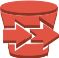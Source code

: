 <?xml version="1.0" encoding="UTF-8"?>
<dia:diagram xmlns:dia="http://www.lysator.liu.se/~alla/dia/">
  <dia:layer name="Fondo" visible="true" active="true">
    <dia:group>
      <dia:group>
        <dia:group>
          <dia:group>
            <dia:object type="Standard - BezierLine" version="0" id="O0">
              <dia:attribute name="obj_pos">
                <dia:point val="3.851,1.368"/>
              </dia:attribute>
              <dia:attribute name="obj_bb">
                <dia:rectangle val="2.85,1.345;4.85,1.674"/>
              </dia:attribute>
              <dia:attribute name="bez_points">
                <dia:point val="3.851,1.368"/>
                <dia:point val="3.851,1.498"/>
                <dia:point val="3.851,1.368"/>
                <dia:point val="3.851,1.498"/>
                <dia:point val="3.851,1.502"/>
                <dia:point val="3.851,1.506"/>
                <dia:point val="3.85,1.509"/>
                <dia:point val="3.85,1.379"/>
                <dia:point val="3.85,1.509"/>
                <dia:point val="3.85,1.379"/>
                <dia:point val="3.851,1.375"/>
                <dia:point val="3.851,1.371"/>
                <dia:point val="3.851,1.368"/>
              </dia:attribute>
              <dia:attribute name="corner_types">
                <dia:enum val="0"/>
                <dia:enum val="0"/>
                <dia:enum val="0"/>
                <dia:enum val="0"/>
                <dia:enum val="0"/>
              </dia:attribute>
              <dia:attribute name="line_color">
                <dia:color val="#8c3323"/>
              </dia:attribute>
              <dia:attribute name="line_width">
                <dia:real val="0"/>
              </dia:attribute>
            </dia:object>
            <dia:object type="Standard - BezierLine" version="0" id="O1">
              <dia:attribute name="obj_pos">
                <dia:point val="3.85,1.379"/>
              </dia:attribute>
              <dia:attribute name="obj_bb">
                <dia:rectangle val="3.847,1.379;3.85,1.522"/>
              </dia:attribute>
              <dia:attribute name="bez_points">
                <dia:point val="3.85,1.379"/>
                <dia:point val="3.85,1.509"/>
                <dia:point val="3.85,1.379"/>
                <dia:point val="3.85,1.509"/>
                <dia:point val="3.849,1.513"/>
                <dia:point val="3.848,1.517"/>
                <dia:point val="3.847,1.522"/>
                <dia:point val="3.847,1.391"/>
                <dia:point val="3.847,1.522"/>
                <dia:point val="3.847,1.391"/>
                <dia:point val="3.848,1.387"/>
                <dia:point val="3.849,1.383"/>
                <dia:point val="3.85,1.379"/>
              </dia:attribute>
              <dia:attribute name="corner_types">
                <dia:enum val="0"/>
                <dia:enum val="0"/>
                <dia:enum val="0"/>
                <dia:enum val="0"/>
                <dia:enum val="0"/>
              </dia:attribute>
              <dia:attribute name="line_color">
                <dia:color val="#8c3323"/>
              </dia:attribute>
              <dia:attribute name="line_width">
                <dia:real val="0"/>
              </dia:attribute>
            </dia:object>
            <dia:object type="Standard - BezierLine" version="0" id="O2">
              <dia:attribute name="obj_pos">
                <dia:point val="3.847,1.391"/>
              </dia:attribute>
              <dia:attribute name="obj_bb">
                <dia:rectangle val="3.837,1.391;3.847,1.539"/>
              </dia:attribute>
              <dia:attribute name="bez_points">
                <dia:point val="3.847,1.391"/>
                <dia:point val="3.847,1.522"/>
                <dia:point val="3.847,1.391"/>
                <dia:point val="3.847,1.522"/>
                <dia:point val="3.844,1.528"/>
                <dia:point val="3.841,1.533"/>
                <dia:point val="3.837,1.539"/>
                <dia:point val="3.837,1.409"/>
                <dia:point val="3.837,1.539"/>
                <dia:point val="3.837,1.409"/>
                <dia:point val="3.841,1.403"/>
                <dia:point val="3.844,1.397"/>
                <dia:point val="3.847,1.391"/>
              </dia:attribute>
              <dia:attribute name="corner_types">
                <dia:enum val="0"/>
                <dia:enum val="0"/>
                <dia:enum val="0"/>
                <dia:enum val="0"/>
                <dia:enum val="0"/>
              </dia:attribute>
              <dia:attribute name="line_color">
                <dia:color val="#8c3323"/>
              </dia:attribute>
              <dia:attribute name="line_width">
                <dia:real val="0"/>
              </dia:attribute>
            </dia:object>
            <dia:object type="Standard - BezierLine" version="0" id="O3">
              <dia:attribute name="obj_pos">
                <dia:point val="3.837,1.409"/>
              </dia:attribute>
              <dia:attribute name="obj_bb">
                <dia:rectangle val="0.056,1.368;3.837,1.788"/>
              </dia:attribute>
              <dia:attribute name="bez_points">
                <dia:point val="3.837,1.409"/>
                <dia:point val="3.837,1.539"/>
                <dia:point val="3.837,1.409"/>
                <dia:point val="3.837,1.539"/>
                <dia:point val="3.741,1.68"/>
                <dia:point val="3.159,1.788"/>
                <dia:point val="2.454,1.788"/>
                <dia:point val="1.682,1.788"/>
                <dia:point val="1.056,1.659"/>
                <dia:point val="1.056,1.498"/>
                <dia:point val="1.056,1.368"/>
                <dia:point val="1.056,1.498"/>
                <dia:point val="1.056,1.368"/>
                <dia:point val="1.056,1.528"/>
                <dia:point val="1.682,1.657"/>
                <dia:point val="2.454,1.657"/>
                <dia:point val="3.159,1.657"/>
                <dia:point val="3.741,1.549"/>
                <dia:point val="3.837,1.409"/>
              </dia:attribute>
              <dia:attribute name="corner_types">
                <dia:enum val="0"/>
                <dia:enum val="0"/>
                <dia:enum val="0"/>
                <dia:enum val="0"/>
                <dia:enum val="0"/>
                <dia:enum val="0"/>
                <dia:enum val="0"/>
              </dia:attribute>
              <dia:attribute name="line_color">
                <dia:color val="#8c3323"/>
              </dia:attribute>
              <dia:attribute name="line_width">
                <dia:real val="0"/>
              </dia:attribute>
            </dia:object>
          </dia:group>
          <dia:object type="Standard - Beziergon" version="0" id="O4">
            <dia:attribute name="obj_pos">
              <dia:point val="3.851,1.368"/>
            </dia:attribute>
            <dia:attribute name="obj_bb">
              <dia:rectangle val="0.056,1.368;4.851,1.788"/>
            </dia:attribute>
            <dia:attribute name="bez_points">
              <dia:point val="3.851,1.368"/>
              <dia:point val="3.851,1.498"/>
              <dia:point val="3.851,1.368"/>
              <dia:point val="3.851,1.498"/>
              <dia:point val="3.851,1.659"/>
              <dia:point val="3.226,1.788"/>
              <dia:point val="2.454,1.788"/>
              <dia:point val="1.682,1.788"/>
              <dia:point val="1.056,1.659"/>
              <dia:point val="1.056,1.498"/>
              <dia:point val="1.056,1.368"/>
              <dia:point val="1.056,1.498"/>
              <dia:point val="1.056,1.368"/>
              <dia:point val="1.056,1.528"/>
              <dia:point val="1.682,1.657"/>
              <dia:point val="2.454,1.657"/>
              <dia:point val="3.226,1.657"/>
              <dia:point val="3.851,1.528"/>
            </dia:attribute>
            <dia:attribute name="corner_types">
              <dia:enum val="-1525258600"/>
              <dia:enum val="0"/>
              <dia:enum val="0"/>
              <dia:enum val="0"/>
              <dia:enum val="0"/>
              <dia:enum val="0"/>
              <dia:enum val="0"/>
            </dia:attribute>
            <dia:attribute name="line_color">
              <dia:color val="#8c3323"/>
            </dia:attribute>
            <dia:attribute name="line_width">
              <dia:real val="0"/>
            </dia:attribute>
            <dia:attribute name="inner_color">
              <dia:color val="#8c3323"/>
            </dia:attribute>
            <dia:attribute name="show_background">
              <dia:boolean val="true"/>
            </dia:attribute>
          </dia:object>
          <dia:group>
            <dia:object type="Standard - Beziergon" version="0" id="O5">
              <dia:attribute name="obj_pos">
                <dia:point val="2.454,1.078"/>
              </dia:attribute>
              <dia:attribute name="obj_bb">
                <dia:rectangle val="1.056,1.078;3.851,1.657"/>
              </dia:attribute>
              <dia:attribute name="bez_points">
                <dia:point val="2.454,1.078"/>
                <dia:point val="3.226,1.078"/>
                <dia:point val="3.851,1.207"/>
                <dia:point val="3.851,1.368"/>
                <dia:point val="3.851,1.528"/>
                <dia:point val="3.226,1.657"/>
                <dia:point val="2.454,1.657"/>
                <dia:point val="1.682,1.657"/>
                <dia:point val="1.056,1.528"/>
                <dia:point val="1.056,1.368"/>
                <dia:point val="1.056,1.207"/>
                <dia:point val="1.682,1.078"/>
              </dia:attribute>
              <dia:attribute name="corner_types">
                <dia:enum val="-1525258616"/>
                <dia:enum val="0"/>
                <dia:enum val="0"/>
                <dia:enum val="0"/>
                <dia:enum val="0"/>
              </dia:attribute>
              <dia:attribute name="line_color">
                <dia:color val="#e15343"/>
              </dia:attribute>
              <dia:attribute name="line_width">
                <dia:real val="0"/>
              </dia:attribute>
              <dia:attribute name="inner_color">
                <dia:color val="#e15343"/>
              </dia:attribute>
              <dia:attribute name="show_background">
                <dia:boolean val="true"/>
              </dia:attribute>
            </dia:object>
          </dia:group>
          <dia:group>
            <dia:object type="Standard - Polygon" version="0" id="O6">
              <dia:attribute name="obj_pos">
                <dia:point val="2.985,2.266"/>
              </dia:attribute>
              <dia:attribute name="obj_bb">
                <dia:rectangle val="2.222,2.258;2.985,2.397"/>
              </dia:attribute>
              <dia:attribute name="poly_points">
                <dia:point val="2.985,2.266"/>
                <dia:point val="2.985,2.397"/>
                <dia:point val="2.231,2.397"/>
                <dia:point val="2.222,2.258"/>
              </dia:attribute>
              <dia:attribute name="line_color">
                <dia:color val="#8c3323"/>
              </dia:attribute>
              <dia:attribute name="line_width">
                <dia:real val="0"/>
              </dia:attribute>
              <dia:attribute name="inner_color">
                <dia:color val="#8c3323"/>
              </dia:attribute>
              <dia:attribute name="show_background">
                <dia:boolean val="true"/>
              </dia:attribute>
            </dia:object>
          </dia:group>
          <dia:group>
            <dia:object type="Standard - Polygon" version="0" id="O7">
              <dia:attribute name="obj_pos">
                <dia:point val="2.277,2.265"/>
              </dia:attribute>
              <dia:attribute name="obj_bb">
                <dia:rectangle val="1.696,1.897;2.277,2.397"/>
              </dia:attribute>
              <dia:attribute name="poly_points">
                <dia:point val="2.277,2.265"/>
                <dia:point val="2.231,2.397"/>
                <dia:point val="1.719,2.05"/>
                <dia:point val="1.696,1.897"/>
              </dia:attribute>
              <dia:attribute name="line_color">
                <dia:color val="#8c3323"/>
              </dia:attribute>
              <dia:attribute name="line_width">
                <dia:real val="0"/>
              </dia:attribute>
              <dia:attribute name="inner_color">
                <dia:color val="#8c3323"/>
              </dia:attribute>
              <dia:attribute name="show_background">
                <dia:boolean val="true"/>
              </dia:attribute>
            </dia:object>
          </dia:group>
          <dia:group>
            <dia:object type="Standard - Polygon" version="0" id="O8">
              <dia:attribute name="obj_pos">
                <dia:point val="1.279,2.275"/>
              </dia:attribute>
              <dia:attribute name="obj_bb">
                <dia:rectangle val="1.064,1.591;1.279,2.417"/>
              </dia:attribute>
              <dia:attribute name="poly_points">
                <dia:point val="1.279,2.275"/>
                <dia:point val="1.249,2.417"/>
                <dia:point val="1.064,1.721"/>
                <dia:point val="1.064,1.591"/>
              </dia:attribute>
              <dia:attribute name="line_color">
                <dia:color val="#8c3323"/>
              </dia:attribute>
              <dia:attribute name="line_width">
                <dia:real val="0"/>
              </dia:attribute>
              <dia:attribute name="inner_color">
                <dia:color val="#8c3323"/>
              </dia:attribute>
              <dia:attribute name="show_background">
                <dia:boolean val="true"/>
              </dia:attribute>
            </dia:object>
          </dia:group>
          <dia:group>
            <dia:object type="Standard - Box" version="0" id="O9">
              <dia:attribute name="obj_pos">
                <dia:point val="1.249,2.287"/>
              </dia:attribute>
              <dia:attribute name="obj_bb">
                <dia:rectangle val="1.249,2.287;1.719,2.417"/>
              </dia:attribute>
              <dia:attribute name="elem_corner">
                <dia:point val="1.249,2.287"/>
              </dia:attribute>
              <dia:attribute name="elem_width">
                <dia:real val="0.469"/>
              </dia:attribute>
              <dia:attribute name="elem_height">
                <dia:real val="0.131"/>
              </dia:attribute>
              <dia:attribute name="border_width">
                <dia:real val="0"/>
              </dia:attribute>
              <dia:attribute name="border_color">
                <dia:color val="#8c3323"/>
              </dia:attribute>
              <dia:attribute name="inner_color">
                <dia:color val="#8c3323"/>
              </dia:attribute>
              <dia:attribute name="show_background">
                <dia:boolean val="true"/>
              </dia:attribute>
            </dia:object>
          </dia:group>
          <dia:group>
            <dia:object type="Standard - Polygon" version="0" id="O10">
              <dia:attribute name="obj_pos">
                <dia:point val="3.843,1.591"/>
              </dia:attribute>
              <dia:attribute name="obj_bb">
                <dia:rectangle val="3.626,1.591;3.843,2.474"/>
              </dia:attribute>
              <dia:attribute name="poly_points">
                <dia:point val="3.843,1.591"/>
                <dia:point val="3.843,1.721"/>
                <dia:point val="3.643,2.474"/>
                <dia:point val="3.626,2.325"/>
              </dia:attribute>
              <dia:attribute name="line_color">
                <dia:color val="#8c3323"/>
              </dia:attribute>
              <dia:attribute name="line_width">
                <dia:real val="0"/>
              </dia:attribute>
              <dia:attribute name="inner_color">
                <dia:color val="#8c3323"/>
              </dia:attribute>
              <dia:attribute name="show_background">
                <dia:boolean val="true"/>
              </dia:attribute>
            </dia:object>
          </dia:group>
          <dia:group>
            <dia:object type="Standard - Beziergon" version="0" id="O11">
              <dia:attribute name="obj_pos">
                <dia:point val="3.843,1.591"/>
              </dia:attribute>
              <dia:attribute name="obj_bb">
                <dia:rectangle val="1.064,1.591;3.843,2.343"/>
              </dia:attribute>
              <dia:attribute name="bez_points">
                <dia:point val="3.843,1.591"/>
                <dia:point val="3.643,2.343"/>
                <dia:point val="3.843,1.591"/>
                <dia:point val="3.643,2.343"/>
                <dia:point val="2.985,1.898"/>
                <dia:point val="3.643,2.343"/>
                <dia:point val="2.985,1.898"/>
                <dia:point val="2.985,2.266"/>
                <dia:point val="2.985,1.898"/>
                <dia:point val="2.985,2.266"/>
                <dia:point val="2.231,2.266"/>
                <dia:point val="2.985,2.266"/>
                <dia:point val="2.231,2.266"/>
                <dia:point val="1.719,1.919"/>
                <dia:point val="2.231,2.266"/>
                <dia:point val="1.719,1.919"/>
                <dia:point val="1.719,2.287"/>
                <dia:point val="1.719,1.919"/>
                <dia:point val="1.719,2.287"/>
                <dia:point val="1.249,2.287"/>
                <dia:point val="1.719,2.287"/>
                <dia:point val="1.249,2.287"/>
                <dia:point val="1.064,1.591"/>
                <dia:point val="1.249,2.287"/>
                <dia:point val="1.064,1.591"/>
                <dia:point val="1.14,1.736"/>
                <dia:point val="1.733,1.849"/>
                <dia:point val="2.454,1.849"/>
                <dia:point val="3.174,1.849"/>
                <dia:point val="3.767,1.736"/>
              </dia:attribute>
              <dia:attribute name="corner_types">
                <dia:enum val="-1525258584"/>
                <dia:enum val="0"/>
                <dia:enum val="0"/>
                <dia:enum val="0"/>
                <dia:enum val="0"/>
                <dia:enum val="0"/>
                <dia:enum val="0"/>
                <dia:enum val="0"/>
                <dia:enum val="0"/>
                <dia:enum val="0"/>
                <dia:enum val="0"/>
              </dia:attribute>
              <dia:attribute name="line_color">
                <dia:color val="#e15343"/>
              </dia:attribute>
              <dia:attribute name="line_width">
                <dia:real val="0"/>
              </dia:attribute>
              <dia:attribute name="inner_color">
                <dia:color val="#e15343"/>
              </dia:attribute>
              <dia:attribute name="show_background">
                <dia:boolean val="true"/>
              </dia:attribute>
            </dia:object>
          </dia:group>
          <dia:group>
            <dia:object type="Standard - Polygon" version="0" id="O12">
              <dia:attribute name="obj_pos">
                <dia:point val="3.643,2.343"/>
              </dia:attribute>
              <dia:attribute name="obj_bb">
                <dia:rectangle val="2.985,1.898;3.643,2.474"/>
              </dia:attribute>
              <dia:attribute name="poly_points">
                <dia:point val="3.643,2.343"/>
                <dia:point val="3.643,2.474"/>
                <dia:point val="2.985,2.029"/>
                <dia:point val="2.985,1.898"/>
              </dia:attribute>
              <dia:attribute name="line_color">
                <dia:color val="#8c3323"/>
              </dia:attribute>
              <dia:attribute name="line_width">
                <dia:real val="0"/>
              </dia:attribute>
              <dia:attribute name="inner_color">
                <dia:color val="#8c3323"/>
              </dia:attribute>
              <dia:attribute name="show_background">
                <dia:boolean val="true"/>
              </dia:attribute>
            </dia:object>
          </dia:group>
          <dia:group>
            <dia:object type="Standard - Polygon" version="0" id="O13">
              <dia:attribute name="obj_pos">
                <dia:point val="2.907,2.781"/>
              </dia:attribute>
              <dia:attribute name="obj_bb">
                <dia:rectangle val="2.533,2.506;2.907,2.911"/>
              </dia:attribute>
              <dia:attribute name="poly_points">
                <dia:point val="2.907,2.781"/>
                <dia:point val="2.907,2.911"/>
                <dia:point val="2.533,2.636"/>
                <dia:point val="2.533,2.506"/>
              </dia:attribute>
              <dia:attribute name="line_color">
                <dia:color val="#8c3323"/>
              </dia:attribute>
              <dia:attribute name="line_width">
                <dia:real val="0"/>
              </dia:attribute>
              <dia:attribute name="inner_color">
                <dia:color val="#8c3323"/>
              </dia:attribute>
              <dia:attribute name="show_background">
                <dia:boolean val="true"/>
              </dia:attribute>
            </dia:object>
          </dia:group>
          <dia:group>
            <dia:object type="Standard - Polygon" version="0" id="O14">
              <dia:attribute name="obj_pos">
                <dia:point val="3.192,3.007"/>
              </dia:attribute>
              <dia:attribute name="obj_bb">
                <dia:rectangle val="2.571,3.004;3.192,3.138"/>
              </dia:attribute>
              <dia:attribute name="poly_points">
                <dia:point val="3.192,3.007"/>
                <dia:point val="3.192,3.138"/>
                <dia:point val="2.571,3.135"/>
                <dia:point val="2.571,3.004"/>
              </dia:attribute>
              <dia:attribute name="line_color">
                <dia:color val="#8c3323"/>
              </dia:attribute>
              <dia:attribute name="line_width">
                <dia:real val="0"/>
              </dia:attribute>
              <dia:attribute name="inner_color">
                <dia:color val="#8c3323"/>
              </dia:attribute>
              <dia:attribute name="show_background">
                <dia:boolean val="true"/>
              </dia:attribute>
            </dia:object>
          </dia:group>
          <dia:group>
            <dia:object type="Standard - Polygon" version="0" id="O15">
              <dia:attribute name="obj_pos">
                <dia:point val="2.568,2.784"/>
              </dia:attribute>
              <dia:attribute name="obj_bb">
                <dia:rectangle val="2.243,2.784;2.568,3.145"/>
              </dia:attribute>
              <dia:attribute name="poly_points">
                <dia:point val="2.568,2.784"/>
                <dia:point val="2.568,2.915"/>
                <dia:point val="2.243,3.145"/>
                <dia:point val="2.243,3.014"/>
              </dia:attribute>
              <dia:attribute name="line_color">
                <dia:color val="#8c3323"/>
              </dia:attribute>
              <dia:attribute name="line_width">
                <dia:real val="0"/>
              </dia:attribute>
              <dia:attribute name="inner_color">
                <dia:color val="#8c3323"/>
              </dia:attribute>
              <dia:attribute name="show_background">
                <dia:boolean val="true"/>
              </dia:attribute>
            </dia:object>
          </dia:group>
          <dia:group>
            <dia:object type="Standard - Box" version="0" id="O16">
              <dia:attribute name="obj_pos">
                <dia:point val="1.185,3.028"/>
              </dia:attribute>
              <dia:attribute name="obj_bb">
                <dia:rectangle val="1.185,3.028;1.839,3.159"/>
              </dia:attribute>
              <dia:attribute name="elem_corner">
                <dia:point val="1.185,3.028"/>
              </dia:attribute>
              <dia:attribute name="elem_width">
                <dia:real val="0.654"/>
              </dia:attribute>
              <dia:attribute name="elem_height">
                <dia:real val="0.131"/>
              </dia:attribute>
              <dia:attribute name="border_width">
                <dia:real val="0"/>
              </dia:attribute>
              <dia:attribute name="border_color">
                <dia:color val="#8c3323"/>
              </dia:attribute>
              <dia:attribute name="inner_color">
                <dia:color val="#8c3323"/>
              </dia:attribute>
              <dia:attribute name="show_background">
                <dia:boolean val="true"/>
              </dia:attribute>
            </dia:object>
          </dia:group>
          <dia:group>
            <dia:object type="Standard - Polygon" version="0" id="O17">
              <dia:attribute name="obj_pos">
                <dia:point val="3.944,2.761"/>
              </dia:attribute>
              <dia:attribute name="obj_bb">
                <dia:rectangle val="3.192,2.761;3.944,3.395"/>
              </dia:attribute>
              <dia:attribute name="poly_points">
                <dia:point val="3.944,2.761"/>
                <dia:point val="3.944,2.892"/>
                <dia:point val="3.192,3.395"/>
                <dia:point val="3.192,3.264"/>
              </dia:attribute>
              <dia:attribute name="line_color">
                <dia:color val="#8c3323"/>
              </dia:attribute>
              <dia:attribute name="line_width">
                <dia:real val="0"/>
              </dia:attribute>
              <dia:attribute name="inner_color">
                <dia:color val="#8c3323"/>
              </dia:attribute>
              <dia:attribute name="show_background">
                <dia:boolean val="true"/>
              </dia:attribute>
            </dia:object>
          </dia:group>
          <dia:group>
            <dia:object type="Standard - Polygon" version="0" id="O18">
              <dia:attribute name="obj_pos">
                <dia:point val="3.192,2.252"/>
              </dia:attribute>
              <dia:attribute name="obj_bb">
                <dia:rectangle val="2.533,2.252;3.944,3.264"/>
              </dia:attribute>
              <dia:attribute name="poly_points">
                <dia:point val="3.192,2.252"/>
                <dia:point val="3.944,2.761"/>
                <dia:point val="3.192,3.264"/>
                <dia:point val="3.192,3.007"/>
                <dia:point val="2.571,3.004"/>
                <dia:point val="2.907,2.781"/>
                <dia:point val="2.533,2.506"/>
                <dia:point val="3.192,2.508"/>
              </dia:attribute>
              <dia:attribute name="line_color">
                <dia:color val="#e15343"/>
              </dia:attribute>
              <dia:attribute name="line_width">
                <dia:real val="0"/>
              </dia:attribute>
              <dia:attribute name="inner_color">
                <dia:color val="#e15343"/>
              </dia:attribute>
              <dia:attribute name="show_background">
                <dia:boolean val="true"/>
              </dia:attribute>
            </dia:object>
          </dia:group>
          <dia:group>
            <dia:object type="Standard - Polygon" version="0" id="O19">
              <dia:attribute name="obj_pos">
                <dia:point val="1.839,2.273"/>
              </dia:attribute>
              <dia:attribute name="obj_bb">
                <dia:rectangle val="1.185,2.273;2.568,3.285"/>
              </dia:attribute>
              <dia:attribute name="poly_points">
                <dia:point val="1.839,2.273"/>
                <dia:point val="2.167,2.495"/>
                <dia:point val="2.568,2.784"/>
                <dia:point val="2.25,3.01"/>
                <dia:point val="1.839,3.285"/>
                <dia:point val="1.839,3.028"/>
                <dia:point val="1.185,3.028"/>
                <dia:point val="1.185,2.529"/>
                <dia:point val="1.839,2.529"/>
              </dia:attribute>
              <dia:attribute name="line_color">
                <dia:color val="#e15343"/>
              </dia:attribute>
              <dia:attribute name="line_width">
                <dia:real val="0"/>
              </dia:attribute>
              <dia:attribute name="inner_color">
                <dia:color val="#e15343"/>
              </dia:attribute>
              <dia:attribute name="show_background">
                <dia:boolean val="true"/>
              </dia:attribute>
            </dia:object>
          </dia:group>
          <dia:group>
            <dia:object type="Standard - Polygon" version="0" id="O20">
              <dia:attribute name="obj_pos">
                <dia:point val="2.25,3.01"/>
              </dia:attribute>
              <dia:attribute name="obj_bb">
                <dia:rectangle val="1.839,3.01;2.25,3.416"/>
              </dia:attribute>
              <dia:attribute name="poly_points">
                <dia:point val="2.25,3.01"/>
                <dia:point val="2.25,3.141"/>
                <dia:point val="1.839,3.416"/>
                <dia:point val="1.839,3.285"/>
              </dia:attribute>
              <dia:attribute name="line_color">
                <dia:color val="#8c3323"/>
              </dia:attribute>
              <dia:attribute name="line_width">
                <dia:real val="0"/>
              </dia:attribute>
              <dia:attribute name="inner_color">
                <dia:color val="#8c3323"/>
              </dia:attribute>
              <dia:attribute name="show_background">
                <dia:boolean val="true"/>
              </dia:attribute>
            </dia:object>
          </dia:group>
          <dia:group>
            <dia:object type="Standard - Polygon" version="0" id="O21">
              <dia:attribute name="obj_pos">
                <dia:point val="3.428,3.395"/>
              </dia:attribute>
              <dia:attribute name="obj_bb">
                <dia:rectangle val="3.374,3.395;3.428,3.718"/>
              </dia:attribute>
              <dia:attribute name="poly_points">
                <dia:point val="3.428,3.395"/>
                <dia:point val="3.428,3.526"/>
                <dia:point val="3.382,3.718"/>
                <dia:point val="3.374,3.604"/>
              </dia:attribute>
              <dia:attribute name="line_color">
                <dia:color val="#8c3323"/>
              </dia:attribute>
              <dia:attribute name="line_width">
                <dia:real val="0"/>
              </dia:attribute>
              <dia:attribute name="inner_color">
                <dia:color val="#8c3323"/>
              </dia:attribute>
              <dia:attribute name="show_background">
                <dia:boolean val="true"/>
              </dia:attribute>
            </dia:object>
          </dia:group>
          <dia:group>
            <dia:object type="Standard - Polygon" version="0" id="O22">
              <dia:attribute name="obj_pos">
                <dia:point val="1.552,3.609"/>
              </dia:attribute>
              <dia:attribute name="obj_bb">
                <dia:rectangle val="1.435,3.27;1.552,3.729"/>
              </dia:attribute>
              <dia:attribute name="poly_points">
                <dia:point val="1.552,3.609"/>
                <dia:point val="1.522,3.729"/>
                <dia:point val="1.435,3.401"/>
                <dia:point val="1.435,3.27"/>
              </dia:attribute>
              <dia:attribute name="line_color">
                <dia:color val="#8c3323"/>
              </dia:attribute>
              <dia:attribute name="line_width">
                <dia:real val="0"/>
              </dia:attribute>
              <dia:attribute name="inner_color">
                <dia:color val="#8c3323"/>
              </dia:attribute>
              <dia:attribute name="show_background">
                <dia:boolean val="true"/>
              </dia:attribute>
            </dia:object>
          </dia:group>
          <dia:group>
            <dia:object type="Standard - BezierLine" version="0" id="O23">
              <dia:attribute name="obj_pos">
                <dia:point val="3.382,3.587"/>
              </dia:attribute>
              <dia:attribute name="obj_bb">
                <dia:rectangle val="3.381,3.587;3.382,3.723"/>
              </dia:attribute>
              <dia:attribute name="bez_points">
                <dia:point val="3.382,3.587"/>
                <dia:point val="3.382,3.718"/>
                <dia:point val="3.382,3.587"/>
                <dia:point val="3.382,3.718"/>
                <dia:point val="3.382,3.719"/>
                <dia:point val="3.382,3.721"/>
                <dia:point val="3.381,3.723"/>
                <dia:point val="3.381,3.593"/>
                <dia:point val="3.381,3.723"/>
                <dia:point val="3.381,3.593"/>
                <dia:point val="3.382,3.591"/>
                <dia:point val="3.382,3.589"/>
                <dia:point val="3.382,3.587"/>
              </dia:attribute>
              <dia:attribute name="corner_types">
                <dia:enum val="0"/>
                <dia:enum val="0"/>
                <dia:enum val="0"/>
                <dia:enum val="0"/>
                <dia:enum val="0"/>
              </dia:attribute>
              <dia:attribute name="line_color">
                <dia:color val="#8c3323"/>
              </dia:attribute>
              <dia:attribute name="line_width">
                <dia:real val="0"/>
              </dia:attribute>
            </dia:object>
            <dia:object type="Standard - BezierLine" version="0" id="O24">
              <dia:attribute name="obj_pos">
                <dia:point val="3.381,3.593"/>
              </dia:attribute>
              <dia:attribute name="obj_bb">
                <dia:rectangle val="3.38,3.593;3.381,3.73"/>
              </dia:attribute>
              <dia:attribute name="bez_points">
                <dia:point val="3.381,3.593"/>
                <dia:point val="3.381,3.723"/>
                <dia:point val="3.381,3.593"/>
                <dia:point val="3.381,3.723"/>
                <dia:point val="3.381,3.726"/>
                <dia:point val="3.38,3.728"/>
                <dia:point val="3.38,3.73"/>
                <dia:point val="3.38,3.599"/>
                <dia:point val="3.38,3.73"/>
                <dia:point val="3.38,3.599"/>
                <dia:point val="3.38,3.597"/>
                <dia:point val="3.381,3.595"/>
                <dia:point val="3.381,3.593"/>
              </dia:attribute>
              <dia:attribute name="corner_types">
                <dia:enum val="0"/>
                <dia:enum val="0"/>
                <dia:enum val="0"/>
                <dia:enum val="0"/>
                <dia:enum val="0"/>
              </dia:attribute>
              <dia:attribute name="line_color">
                <dia:color val="#8c3323"/>
              </dia:attribute>
              <dia:attribute name="line_width">
                <dia:real val="0"/>
              </dia:attribute>
            </dia:object>
            <dia:object type="Standard - BezierLine" version="0" id="O25">
              <dia:attribute name="obj_pos">
                <dia:point val="3.38,3.599"/>
              </dia:attribute>
              <dia:attribute name="obj_bb">
                <dia:rectangle val="3.374,3.599;3.38,3.74"/>
              </dia:attribute>
              <dia:attribute name="bez_points">
                <dia:point val="3.38,3.599"/>
                <dia:point val="3.38,3.73"/>
                <dia:point val="3.38,3.599"/>
                <dia:point val="3.38,3.73"/>
                <dia:point val="3.378,3.733"/>
                <dia:point val="3.376,3.737"/>
                <dia:point val="3.374,3.74"/>
                <dia:point val="3.374,3.609"/>
                <dia:point val="3.374,3.74"/>
                <dia:point val="3.374,3.609"/>
                <dia:point val="3.376,3.606"/>
                <dia:point val="3.378,3.603"/>
                <dia:point val="3.38,3.599"/>
              </dia:attribute>
              <dia:attribute name="corner_types">
                <dia:enum val="0"/>
                <dia:enum val="0"/>
                <dia:enum val="0"/>
                <dia:enum val="0"/>
                <dia:enum val="0"/>
              </dia:attribute>
              <dia:attribute name="line_color">
                <dia:color val="#8c3323"/>
              </dia:attribute>
              <dia:attribute name="line_width">
                <dia:real val="0"/>
              </dia:attribute>
            </dia:object>
            <dia:object type="Standard - BezierLine" version="0" id="O26">
              <dia:attribute name="obj_pos">
                <dia:point val="3.374,3.609"/>
              </dia:attribute>
              <dia:attribute name="obj_bb">
                <dia:rectangle val="0.515,3.508;3.374,3.922"/>
              </dia:attribute>
              <dia:attribute name="bez_points">
                <dia:point val="3.374,3.609"/>
                <dia:point val="3.374,3.74"/>
                <dia:point val="3.374,3.609"/>
                <dia:point val="3.374,3.74"/>
                <dia:point val="3.304,3.839"/>
                <dia:point val="2.933,3.922"/>
                <dia:point val="2.454,3.922"/>
                <dia:point val="1.939,3.922"/>
                <dia:point val="1.522,3.836"/>
                <dia:point val="1.522,3.729"/>
                <dia:point val="1.515,3.546"/>
                <dia:point val="1.522,3.729"/>
                <dia:point val="1.515,3.546"/>
                <dia:point val="1.515,3.654"/>
                <dia:point val="1.939,3.791"/>
                <dia:point val="2.454,3.791"/>
                <dia:point val="2.933,3.791"/>
                <dia:point val="3.304,3.708"/>
                <dia:point val="3.374,3.609"/>
              </dia:attribute>
              <dia:attribute name="corner_types">
                <dia:enum val="0"/>
                <dia:enum val="0"/>
                <dia:enum val="0"/>
                <dia:enum val="0"/>
                <dia:enum val="0"/>
                <dia:enum val="0"/>
                <dia:enum val="0"/>
              </dia:attribute>
              <dia:attribute name="line_color">
                <dia:color val="#8c3323"/>
              </dia:attribute>
              <dia:attribute name="line_width">
                <dia:real val="0"/>
              </dia:attribute>
            </dia:object>
          </dia:group>
          <dia:object type="Standard - Beziergon" version="0" id="O27">
            <dia:attribute name="obj_pos">
              <dia:point val="3.382,3.587"/>
            </dia:attribute>
            <dia:attribute name="obj_bb">
              <dia:rectangle val="0.522,3.587;4.382,3.922"/>
            </dia:attribute>
            <dia:attribute name="bez_points">
              <dia:point val="3.382,3.587"/>
              <dia:point val="3.382,3.718"/>
              <dia:point val="3.382,3.587"/>
              <dia:point val="3.382,3.718"/>
              <dia:point val="3.382,3.824"/>
              <dia:point val="2.969,3.922"/>
              <dia:point val="2.454,3.922"/>
              <dia:point val="1.939,3.922"/>
              <dia:point val="1.522,3.836"/>
              <dia:point val="1.522,3.729"/>
              <dia:point val="1.522,3.598"/>
              <dia:point val="1.522,3.729"/>
              <dia:point val="1.522,3.598"/>
              <dia:point val="1.522,3.705"/>
              <dia:point val="1.939,3.791"/>
              <dia:point val="2.454,3.791"/>
              <dia:point val="2.969,3.791"/>
              <dia:point val="3.382,3.693"/>
            </dia:attribute>
            <dia:attribute name="corner_types">
              <dia:enum val="-1525258632"/>
              <dia:enum val="0"/>
              <dia:enum val="0"/>
              <dia:enum val="0"/>
              <dia:enum val="0"/>
              <dia:enum val="0"/>
              <dia:enum val="0"/>
            </dia:attribute>
            <dia:attribute name="line_color">
              <dia:color val="#8c3323"/>
            </dia:attribute>
            <dia:attribute name="line_width">
              <dia:real val="0"/>
            </dia:attribute>
            <dia:attribute name="inner_color">
              <dia:color val="#8c3323"/>
            </dia:attribute>
            <dia:attribute name="show_background">
              <dia:boolean val="true"/>
            </dia:attribute>
          </dia:object>
          <dia:group>
            <dia:object type="Standard - Beziergon" version="0" id="O28">
              <dia:attribute name="obj_pos">
                <dia:point val="3.129,3.226"/>
              </dia:attribute>
              <dia:attribute name="obj_bb">
                <dia:rectangle val="1.435,3.226;3.428,3.791"/>
              </dia:attribute>
              <dia:attribute name="bez_points">
                <dia:point val="3.129,3.226"/>
                <dia:point val="3.129,3.593"/>
                <dia:point val="3.129,3.226"/>
                <dia:point val="3.129,3.593"/>
                <dia:point val="3.428,3.395"/>
                <dia:point val="3.129,3.593"/>
                <dia:point val="3.428,3.395"/>
                <dia:point val="3.382,3.587"/>
                <dia:point val="3.428,3.395"/>
                <dia:point val="3.382,3.587"/>
                <dia:point val="3.382,3.693"/>
                <dia:point val="2.969,3.791"/>
                <dia:point val="2.454,3.791"/>
                <dia:point val="1.939,3.791"/>
                <dia:point val="1.522,3.705"/>
                <dia:point val="1.522,3.598"/>
                <dia:point val="1.435,3.27"/>
                <dia:point val="1.522,3.598"/>
                <dia:point val="1.435,3.27"/>
                <dia:point val="1.719,3.27"/>
                <dia:point val="1.435,3.27"/>
                <dia:point val="1.719,3.27"/>
                <dia:point val="1.719,3.638"/>
                <dia:point val="1.719,3.27"/>
                <dia:point val="1.719,3.638"/>
                <dia:point val="2.297,3.25"/>
                <dia:point val="1.719,3.638"/>
                <dia:point val="2.297,3.25"/>
                <dia:point val="3.129,3.226"/>
                <dia:point val="2.297,3.25"/>
              </dia:attribute>
              <dia:attribute name="corner_types">
                <dia:enum val="-1525258584"/>
                <dia:enum val="0"/>
                <dia:enum val="0"/>
                <dia:enum val="0"/>
                <dia:enum val="0"/>
                <dia:enum val="0"/>
                <dia:enum val="0"/>
                <dia:enum val="0"/>
                <dia:enum val="0"/>
                <dia:enum val="0"/>
                <dia:enum val="0"/>
              </dia:attribute>
              <dia:attribute name="line_color">
                <dia:color val="#e15343"/>
              </dia:attribute>
              <dia:attribute name="line_width">
                <dia:real val="0"/>
              </dia:attribute>
              <dia:attribute name="inner_color">
                <dia:color val="#e15343"/>
              </dia:attribute>
              <dia:attribute name="show_background">
                <dia:boolean val="true"/>
              </dia:attribute>
            </dia:object>
          </dia:group>
        </dia:group>
      </dia:group>
    </dia:group>
  </dia:layer>
</dia:diagram>
